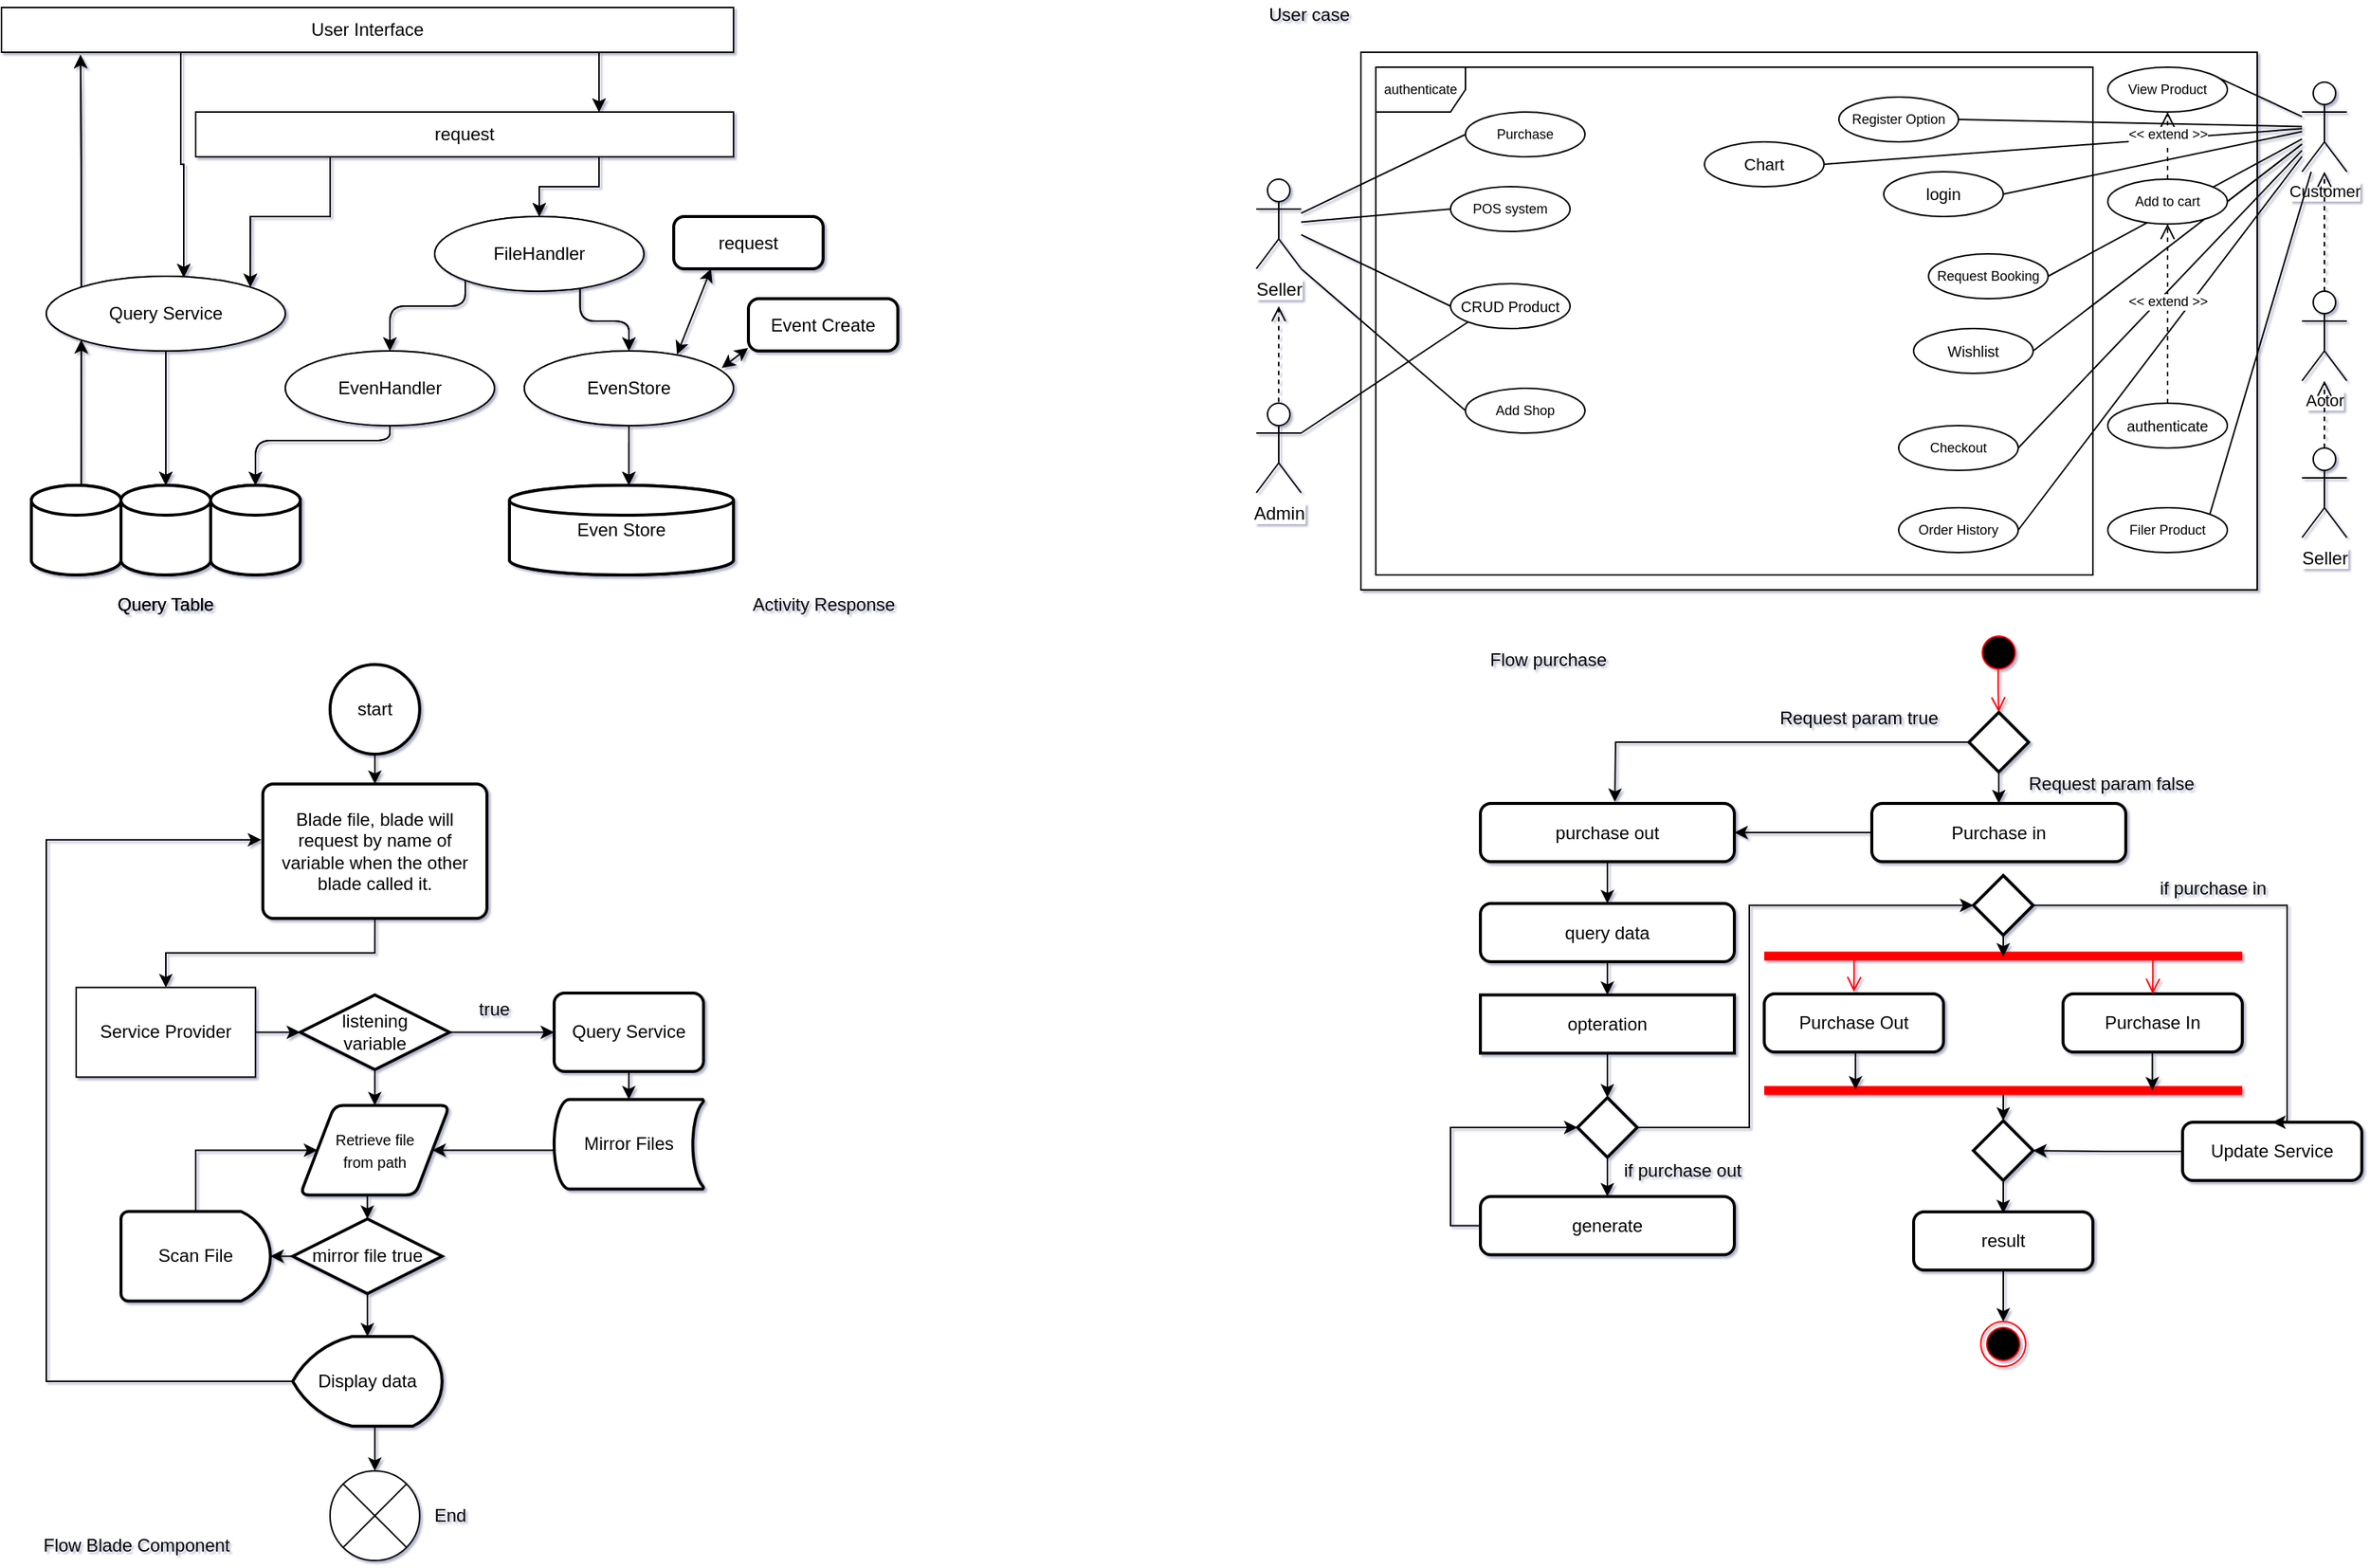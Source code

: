 <mxfile version="13.3.4" type="github" pages="2">
  <diagram id="BKTEssdF6qr65OEh8YFK" name="Page-1">
    <mxGraphModel dx="2212" dy="1290" grid="1" gridSize="10" guides="1" tooltips="1" connect="1" arrows="1" fold="1" page="1" pageScale="1" pageWidth="850" pageHeight="1100" math="0" shadow="1">
      <root>
        <mxCell id="0" />
        <mxCell id="1" parent="0" />
        <mxCell id="OPOUw2QIjI7Iy3AGO7ah-33" style="edgeStyle=orthogonalEdgeStyle;rounded=0;orthogonalLoop=1;jettySize=auto;html=1;exitX=0.75;exitY=1;exitDx=0;exitDy=0;entryX=0.75;entryY=0;entryDx=0;entryDy=0;" parent="1" source="OPOUw2QIjI7Iy3AGO7ah-2" target="OPOUw2QIjI7Iy3AGO7ah-3" edge="1">
          <mxGeometry relative="1" as="geometry">
            <Array as="points">
              <mxPoint x="440" y="70" />
            </Array>
          </mxGeometry>
        </mxCell>
        <mxCell id="OPOUw2QIjI7Iy3AGO7ah-38" style="edgeStyle=orthogonalEdgeStyle;rounded=0;orthogonalLoop=1;jettySize=auto;html=1;entryX=0.575;entryY=0.016;entryDx=0;entryDy=0;entryPerimeter=0;" parent="1" target="OPOUw2QIjI7Iy3AGO7ah-9" edge="1">
          <mxGeometry relative="1" as="geometry">
            <mxPoint x="160" y="70" as="sourcePoint" />
            <Array as="points">
              <mxPoint x="160" y="145" />
              <mxPoint x="162" y="145" />
            </Array>
          </mxGeometry>
        </mxCell>
        <mxCell id="OPOUw2QIjI7Iy3AGO7ah-2" value="User Interface" style="rounded=0;whiteSpace=wrap;html=1;" parent="1" vertex="1">
          <mxGeometry x="40" y="40" width="490" height="30" as="geometry" />
        </mxCell>
        <mxCell id="OPOUw2QIjI7Iy3AGO7ah-11" style="edgeStyle=orthogonalEdgeStyle;rounded=0;orthogonalLoop=1;jettySize=auto;html=1;exitX=0.25;exitY=1;exitDx=0;exitDy=0;entryX=1;entryY=0;entryDx=0;entryDy=0;" parent="1" source="OPOUw2QIjI7Iy3AGO7ah-3" target="OPOUw2QIjI7Iy3AGO7ah-9" edge="1">
          <mxGeometry relative="1" as="geometry" />
        </mxCell>
        <mxCell id="OPOUw2QIjI7Iy3AGO7ah-12" style="edgeStyle=orthogonalEdgeStyle;rounded=0;orthogonalLoop=1;jettySize=auto;html=1;exitX=0.75;exitY=1;exitDx=0;exitDy=0;entryX=0.5;entryY=0;entryDx=0;entryDy=0;" parent="1" source="OPOUw2QIjI7Iy3AGO7ah-3" target="OPOUw2QIjI7Iy3AGO7ah-8" edge="1">
          <mxGeometry relative="1" as="geometry" />
        </mxCell>
        <mxCell id="OPOUw2QIjI7Iy3AGO7ah-3" value="request" style="rounded=0;whiteSpace=wrap;html=1;" parent="1" vertex="1">
          <mxGeometry x="170" y="110" width="360" height="30" as="geometry" />
        </mxCell>
        <mxCell id="OPOUw2QIjI7Iy3AGO7ah-8" value="FileHandler" style="ellipse;whiteSpace=wrap;html=1;" parent="1" vertex="1">
          <mxGeometry x="330" y="180" width="140" height="50" as="geometry" />
        </mxCell>
        <mxCell id="OPOUw2QIjI7Iy3AGO7ah-20" value="EvenStore" style="ellipse;whiteSpace=wrap;html=1;" parent="1" vertex="1">
          <mxGeometry x="390" y="270" width="140" height="50" as="geometry" />
        </mxCell>
        <mxCell id="OPOUw2QIjI7Iy3AGO7ah-23" value="EvenHandler" style="ellipse;whiteSpace=wrap;html=1;" parent="1" vertex="1">
          <mxGeometry x="230" y="270" width="140" height="50" as="geometry" />
        </mxCell>
        <mxCell id="OPOUw2QIjI7Iy3AGO7ah-36" style="edgeStyle=orthogonalEdgeStyle;rounded=0;orthogonalLoop=1;jettySize=auto;html=1;exitX=0.5;exitY=1;exitDx=0;exitDy=0;entryX=0.5;entryY=0;entryDx=0;entryDy=0;entryPerimeter=0;" parent="1" source="OPOUw2QIjI7Iy3AGO7ah-9" target="OPOUw2QIjI7Iy3AGO7ah-17" edge="1">
          <mxGeometry relative="1" as="geometry" />
        </mxCell>
        <mxCell id="OPOUw2QIjI7Iy3AGO7ah-40" style="edgeStyle=orthogonalEdgeStyle;rounded=0;orthogonalLoop=1;jettySize=auto;html=1;exitX=0;exitY=0;exitDx=0;exitDy=0;entryX=0.108;entryY=1.056;entryDx=0;entryDy=0;entryPerimeter=0;" parent="1" source="OPOUw2QIjI7Iy3AGO7ah-9" target="OPOUw2QIjI7Iy3AGO7ah-2" edge="1">
          <mxGeometry relative="1" as="geometry" />
        </mxCell>
        <mxCell id="OPOUw2QIjI7Iy3AGO7ah-9" value="Query Service" style="ellipse;whiteSpace=wrap;html=1;" parent="1" vertex="1">
          <mxGeometry x="70" y="220" width="160" height="50" as="geometry" />
        </mxCell>
        <mxCell id="OPOUw2QIjI7Iy3AGO7ah-15" value="Even Store" style="strokeWidth=2;html=1;shape=mxgraph.flowchart.database;whiteSpace=wrap;" parent="1" vertex="1">
          <mxGeometry x="380" y="360" width="150" height="60" as="geometry" />
        </mxCell>
        <mxCell id="OPOUw2QIjI7Iy3AGO7ah-39" style="edgeStyle=orthogonalEdgeStyle;rounded=0;orthogonalLoop=1;jettySize=auto;html=1;exitX=0.5;exitY=0;exitDx=0;exitDy=0;exitPerimeter=0;entryX=0;entryY=1;entryDx=0;entryDy=0;" parent="1" source="OPOUw2QIjI7Iy3AGO7ah-16" target="OPOUw2QIjI7Iy3AGO7ah-9" edge="1">
          <mxGeometry relative="1" as="geometry">
            <Array as="points">
              <mxPoint x="93" y="360" />
            </Array>
          </mxGeometry>
        </mxCell>
        <mxCell id="OPOUw2QIjI7Iy3AGO7ah-16" value="" style="strokeWidth=2;html=1;shape=mxgraph.flowchart.database;whiteSpace=wrap;" parent="1" vertex="1">
          <mxGeometry x="60" y="360" width="60" height="60" as="geometry" />
        </mxCell>
        <mxCell id="OPOUw2QIjI7Iy3AGO7ah-17" value="" style="strokeWidth=2;html=1;shape=mxgraph.flowchart.database;whiteSpace=wrap;" parent="1" vertex="1">
          <mxGeometry x="120" y="360" width="60" height="60" as="geometry" />
        </mxCell>
        <mxCell id="OPOUw2QIjI7Iy3AGO7ah-19" value="" style="strokeWidth=2;html=1;shape=mxgraph.flowchart.database;whiteSpace=wrap;" parent="1" vertex="1">
          <mxGeometry x="180" y="360" width="60" height="60" as="geometry" />
        </mxCell>
        <mxCell id="OPOUw2QIjI7Iy3AGO7ah-28" value="" style="edgeStyle=segmentEdgeStyle;endArrow=classic;html=1;exitX=0.5;exitY=1;exitDx=0;exitDy=0;entryX=0.5;entryY=0;entryDx=0;entryDy=0;entryPerimeter=0;" parent="1" source="OPOUw2QIjI7Iy3AGO7ah-23" target="OPOUw2QIjI7Iy3AGO7ah-19" edge="1">
          <mxGeometry width="50" height="50" relative="1" as="geometry">
            <mxPoint x="245" y="400" as="sourcePoint" />
            <mxPoint x="200" y="350" as="targetPoint" />
            <Array as="points">
              <mxPoint x="300" y="330" />
              <mxPoint x="210" y="330" />
            </Array>
          </mxGeometry>
        </mxCell>
        <mxCell id="OPOUw2QIjI7Iy3AGO7ah-29" value="" style="edgeStyle=segmentEdgeStyle;endArrow=classic;html=1;exitX=0.5;exitY=1;exitDx=0;exitDy=0;entryX=0.533;entryY=0;entryDx=0;entryDy=0;entryPerimeter=0;" parent="1" source="OPOUw2QIjI7Iy3AGO7ah-20" target="OPOUw2QIjI7Iy3AGO7ah-15" edge="1">
          <mxGeometry width="50" height="50" relative="1" as="geometry">
            <mxPoint x="375" y="330" as="sourcePoint" />
            <mxPoint x="470" y="350" as="targetPoint" />
            <Array as="points" />
          </mxGeometry>
        </mxCell>
        <mxCell id="OPOUw2QIjI7Iy3AGO7ah-31" value="" style="edgeStyle=segmentEdgeStyle;endArrow=classic;html=1;exitX=0.695;exitY=0.967;exitDx=0;exitDy=0;entryX=0.5;entryY=0;entryDx=0;entryDy=0;exitPerimeter=0;" parent="1" source="OPOUw2QIjI7Iy3AGO7ah-8" target="OPOUw2QIjI7Iy3AGO7ah-20" edge="1">
          <mxGeometry width="50" height="50" relative="1" as="geometry">
            <mxPoint x="590" y="130" as="sourcePoint" />
            <mxPoint x="590" y="230" as="targetPoint" />
            <Array as="points">
              <mxPoint x="427" y="250" />
              <mxPoint x="460" y="250" />
            </Array>
          </mxGeometry>
        </mxCell>
        <mxCell id="OPOUw2QIjI7Iy3AGO7ah-32" value="" style="edgeStyle=segmentEdgeStyle;endArrow=classic;html=1;exitX=0;exitY=1;exitDx=0;exitDy=0;entryX=0.5;entryY=0;entryDx=0;entryDy=0;" parent="1" source="OPOUw2QIjI7Iy3AGO7ah-8" target="OPOUw2QIjI7Iy3AGO7ah-23" edge="1">
          <mxGeometry width="50" height="50" relative="1" as="geometry">
            <mxPoint x="420" y="230" as="sourcePoint" />
            <mxPoint x="420" y="330" as="targetPoint" />
            <Array as="points">
              <mxPoint x="350" y="240" />
              <mxPoint x="300" y="240" />
            </Array>
          </mxGeometry>
        </mxCell>
        <mxCell id="OPOUw2QIjI7Iy3AGO7ah-41" value="Query Table" style="text;html=1;strokeColor=none;fillColor=none;align=center;verticalAlign=middle;whiteSpace=wrap;rounded=0;" parent="1" vertex="1">
          <mxGeometry x="110" y="430" width="80" height="20" as="geometry" />
        </mxCell>
        <mxCell id="YRMGGNUvjd1UCv-VyneW-2" value="" style="html=1;" vertex="1" parent="1">
          <mxGeometry x="950" y="70" width="600" height="360" as="geometry" />
        </mxCell>
        <mxCell id="YRMGGNUvjd1UCv-VyneW-3" value="" style="endArrow=none;html=1;fontSize=11;exitX=1;exitY=0.5;exitDx=0;exitDy=0;" edge="1" parent="1" source="YRMGGNUvjd1UCv-VyneW-64" target="YRMGGNUvjd1UCv-VyneW-72">
          <mxGeometry width="50" height="50" relative="1" as="geometry">
            <mxPoint x="1420.0" y="120" as="sourcePoint" />
            <mxPoint x="1590" y="120" as="targetPoint" />
          </mxGeometry>
        </mxCell>
        <mxCell id="YRMGGNUvjd1UCv-VyneW-4" value="authenticate" style="shape=umlFrame;whiteSpace=wrap;html=1;fontSize=9;" vertex="1" parent="1">
          <mxGeometry x="960" y="80" width="480" height="340" as="geometry" />
        </mxCell>
        <mxCell id="YRMGGNUvjd1UCv-VyneW-5" style="edgeStyle=orthogonalEdgeStyle;rounded=0;orthogonalLoop=1;jettySize=auto;html=1;exitX=0.75;exitY=1;exitDx=0;exitDy=0;entryX=0.75;entryY=0;entryDx=0;entryDy=0;" edge="1" parent="1" source="YRMGGNUvjd1UCv-VyneW-7" target="YRMGGNUvjd1UCv-VyneW-10">
          <mxGeometry relative="1" as="geometry">
            <Array as="points">
              <mxPoint x="440" y="70" />
            </Array>
          </mxGeometry>
        </mxCell>
        <mxCell id="YRMGGNUvjd1UCv-VyneW-6" style="edgeStyle=orthogonalEdgeStyle;rounded=0;orthogonalLoop=1;jettySize=auto;html=1;entryX=0.575;entryY=0.016;entryDx=0;entryDy=0;entryPerimeter=0;" edge="1" parent="1" target="YRMGGNUvjd1UCv-VyneW-16">
          <mxGeometry relative="1" as="geometry">
            <mxPoint x="160" y="70" as="sourcePoint" />
            <Array as="points">
              <mxPoint x="160" y="145" />
              <mxPoint x="162" y="145" />
            </Array>
          </mxGeometry>
        </mxCell>
        <mxCell id="YRMGGNUvjd1UCv-VyneW-7" value="User Interface" style="rounded=0;whiteSpace=wrap;html=1;" vertex="1" parent="1">
          <mxGeometry x="40" y="40" width="490" height="30" as="geometry" />
        </mxCell>
        <mxCell id="YRMGGNUvjd1UCv-VyneW-8" style="edgeStyle=orthogonalEdgeStyle;rounded=0;orthogonalLoop=1;jettySize=auto;html=1;exitX=0.25;exitY=1;exitDx=0;exitDy=0;entryX=1;entryY=0;entryDx=0;entryDy=0;" edge="1" parent="1" source="YRMGGNUvjd1UCv-VyneW-10" target="YRMGGNUvjd1UCv-VyneW-16">
          <mxGeometry relative="1" as="geometry" />
        </mxCell>
        <mxCell id="YRMGGNUvjd1UCv-VyneW-9" style="edgeStyle=orthogonalEdgeStyle;rounded=0;orthogonalLoop=1;jettySize=auto;html=1;exitX=0.75;exitY=1;exitDx=0;exitDy=0;entryX=0.5;entryY=0;entryDx=0;entryDy=0;" edge="1" parent="1" source="YRMGGNUvjd1UCv-VyneW-10" target="YRMGGNUvjd1UCv-VyneW-11">
          <mxGeometry relative="1" as="geometry" />
        </mxCell>
        <mxCell id="YRMGGNUvjd1UCv-VyneW-10" value="request" style="rounded=0;whiteSpace=wrap;html=1;" vertex="1" parent="1">
          <mxGeometry x="170" y="110" width="360" height="30" as="geometry" />
        </mxCell>
        <mxCell id="YRMGGNUvjd1UCv-VyneW-11" value="FileHandler" style="ellipse;whiteSpace=wrap;html=1;" vertex="1" parent="1">
          <mxGeometry x="330" y="180" width="140" height="50" as="geometry" />
        </mxCell>
        <mxCell id="YRMGGNUvjd1UCv-VyneW-12" value="EvenStore" style="ellipse;whiteSpace=wrap;html=1;" vertex="1" parent="1">
          <mxGeometry x="390" y="270" width="140" height="50" as="geometry" />
        </mxCell>
        <mxCell id="YRMGGNUvjd1UCv-VyneW-13" value="EvenHandler" style="ellipse;whiteSpace=wrap;html=1;" vertex="1" parent="1">
          <mxGeometry x="230" y="270" width="140" height="50" as="geometry" />
        </mxCell>
        <mxCell id="YRMGGNUvjd1UCv-VyneW-14" style="edgeStyle=orthogonalEdgeStyle;rounded=0;orthogonalLoop=1;jettySize=auto;html=1;exitX=0.5;exitY=1;exitDx=0;exitDy=0;entryX=0.5;entryY=0;entryDx=0;entryDy=0;entryPerimeter=0;" edge="1" parent="1" source="YRMGGNUvjd1UCv-VyneW-16" target="YRMGGNUvjd1UCv-VyneW-20">
          <mxGeometry relative="1" as="geometry" />
        </mxCell>
        <mxCell id="YRMGGNUvjd1UCv-VyneW-15" style="edgeStyle=orthogonalEdgeStyle;rounded=0;orthogonalLoop=1;jettySize=auto;html=1;exitX=0;exitY=0;exitDx=0;exitDy=0;entryX=0.108;entryY=1.056;entryDx=0;entryDy=0;entryPerimeter=0;" edge="1" parent="1" source="YRMGGNUvjd1UCv-VyneW-16" target="YRMGGNUvjd1UCv-VyneW-7">
          <mxGeometry relative="1" as="geometry" />
        </mxCell>
        <mxCell id="YRMGGNUvjd1UCv-VyneW-16" value="Query Service" style="ellipse;whiteSpace=wrap;html=1;" vertex="1" parent="1">
          <mxGeometry x="70" y="220" width="160" height="50" as="geometry" />
        </mxCell>
        <mxCell id="YRMGGNUvjd1UCv-VyneW-17" value="Even Store" style="strokeWidth=2;html=1;shape=mxgraph.flowchart.database;whiteSpace=wrap;" vertex="1" parent="1">
          <mxGeometry x="380" y="360" width="150" height="60" as="geometry" />
        </mxCell>
        <mxCell id="YRMGGNUvjd1UCv-VyneW-18" style="edgeStyle=orthogonalEdgeStyle;rounded=0;orthogonalLoop=1;jettySize=auto;html=1;exitX=0.5;exitY=0;exitDx=0;exitDy=0;exitPerimeter=0;entryX=0;entryY=1;entryDx=0;entryDy=0;" edge="1" parent="1" source="YRMGGNUvjd1UCv-VyneW-19" target="YRMGGNUvjd1UCv-VyneW-16">
          <mxGeometry relative="1" as="geometry">
            <Array as="points">
              <mxPoint x="93" y="360" />
            </Array>
          </mxGeometry>
        </mxCell>
        <mxCell id="YRMGGNUvjd1UCv-VyneW-19" value="" style="strokeWidth=2;html=1;shape=mxgraph.flowchart.database;whiteSpace=wrap;" vertex="1" parent="1">
          <mxGeometry x="60" y="360" width="60" height="60" as="geometry" />
        </mxCell>
        <mxCell id="YRMGGNUvjd1UCv-VyneW-20" value="" style="strokeWidth=2;html=1;shape=mxgraph.flowchart.database;whiteSpace=wrap;" vertex="1" parent="1">
          <mxGeometry x="120" y="360" width="60" height="60" as="geometry" />
        </mxCell>
        <mxCell id="YRMGGNUvjd1UCv-VyneW-21" value="" style="strokeWidth=2;html=1;shape=mxgraph.flowchart.database;whiteSpace=wrap;" vertex="1" parent="1">
          <mxGeometry x="180" y="360" width="60" height="60" as="geometry" />
        </mxCell>
        <mxCell id="YRMGGNUvjd1UCv-VyneW-22" value="" style="edgeStyle=segmentEdgeStyle;endArrow=classic;html=1;exitX=0.5;exitY=1;exitDx=0;exitDy=0;entryX=0.5;entryY=0;entryDx=0;entryDy=0;entryPerimeter=0;" edge="1" parent="1" source="YRMGGNUvjd1UCv-VyneW-13" target="YRMGGNUvjd1UCv-VyneW-21">
          <mxGeometry width="50" height="50" relative="1" as="geometry">
            <mxPoint x="245" y="400" as="sourcePoint" />
            <mxPoint x="200" y="350" as="targetPoint" />
            <Array as="points">
              <mxPoint x="300" y="330" />
              <mxPoint x="210" y="330" />
            </Array>
          </mxGeometry>
        </mxCell>
        <mxCell id="YRMGGNUvjd1UCv-VyneW-23" value="" style="edgeStyle=segmentEdgeStyle;endArrow=classic;html=1;exitX=0.5;exitY=1;exitDx=0;exitDy=0;entryX=0.533;entryY=0;entryDx=0;entryDy=0;entryPerimeter=0;" edge="1" parent="1" source="YRMGGNUvjd1UCv-VyneW-12" target="YRMGGNUvjd1UCv-VyneW-17">
          <mxGeometry width="50" height="50" relative="1" as="geometry">
            <mxPoint x="375" y="330" as="sourcePoint" />
            <mxPoint x="470" y="350" as="targetPoint" />
            <Array as="points" />
          </mxGeometry>
        </mxCell>
        <mxCell id="YRMGGNUvjd1UCv-VyneW-24" value="" style="edgeStyle=segmentEdgeStyle;endArrow=classic;html=1;exitX=0.695;exitY=0.967;exitDx=0;exitDy=0;entryX=0.5;entryY=0;entryDx=0;entryDy=0;exitPerimeter=0;" edge="1" parent="1" source="YRMGGNUvjd1UCv-VyneW-11" target="YRMGGNUvjd1UCv-VyneW-12">
          <mxGeometry width="50" height="50" relative="1" as="geometry">
            <mxPoint x="590" y="130" as="sourcePoint" />
            <mxPoint x="590" y="230" as="targetPoint" />
            <Array as="points">
              <mxPoint x="427" y="250" />
              <mxPoint x="460" y="250" />
            </Array>
          </mxGeometry>
        </mxCell>
        <mxCell id="YRMGGNUvjd1UCv-VyneW-25" value="" style="edgeStyle=segmentEdgeStyle;endArrow=classic;html=1;exitX=0;exitY=1;exitDx=0;exitDy=0;entryX=0.5;entryY=0;entryDx=0;entryDy=0;" edge="1" parent="1" source="YRMGGNUvjd1UCv-VyneW-11" target="YRMGGNUvjd1UCv-VyneW-13">
          <mxGeometry width="50" height="50" relative="1" as="geometry">
            <mxPoint x="420" y="230" as="sourcePoint" />
            <mxPoint x="420" y="330" as="targetPoint" />
            <Array as="points">
              <mxPoint x="350" y="240" />
              <mxPoint x="300" y="240" />
            </Array>
          </mxGeometry>
        </mxCell>
        <mxCell id="YRMGGNUvjd1UCv-VyneW-26" value="Query Table" style="text;html=1;strokeColor=none;fillColor=none;align=center;verticalAlign=middle;whiteSpace=wrap;rounded=0;" vertex="1" parent="1">
          <mxGeometry x="110" y="430" width="80" height="20" as="geometry" />
        </mxCell>
        <mxCell id="YRMGGNUvjd1UCv-VyneW-27" value="Event Create" style="rounded=1;whiteSpace=wrap;html=1;absoluteArcSize=1;arcSize=14;strokeWidth=2;" vertex="1" parent="1">
          <mxGeometry x="540" y="235" width="100" height="35" as="geometry" />
        </mxCell>
        <mxCell id="YRMGGNUvjd1UCv-VyneW-28" value="request" style="rounded=1;whiteSpace=wrap;html=1;absoluteArcSize=1;arcSize=14;strokeWidth=2;" vertex="1" parent="1">
          <mxGeometry x="490" y="180" width="100" height="35" as="geometry" />
        </mxCell>
        <mxCell id="YRMGGNUvjd1UCv-VyneW-29" value="" style="endArrow=classic;startArrow=classic;html=1;entryX=0.25;entryY=1;entryDx=0;entryDy=0;exitX=0.73;exitY=0.047;exitDx=0;exitDy=0;exitPerimeter=0;" edge="1" parent="1" source="YRMGGNUvjd1UCv-VyneW-12" target="YRMGGNUvjd1UCv-VyneW-28">
          <mxGeometry width="50" height="50" relative="1" as="geometry">
            <mxPoint x="470" y="270" as="sourcePoint" />
            <mxPoint x="520" y="220" as="targetPoint" />
          </mxGeometry>
        </mxCell>
        <mxCell id="YRMGGNUvjd1UCv-VyneW-30" value="" style="endArrow=classic;startArrow=classic;html=1;entryX=-0.002;entryY=0.942;entryDx=0;entryDy=0;exitX=0.944;exitY=0.228;exitDx=0;exitDy=0;exitPerimeter=0;entryPerimeter=0;" edge="1" parent="1" source="YRMGGNUvjd1UCv-VyneW-12" target="YRMGGNUvjd1UCv-VyneW-27">
          <mxGeometry width="50" height="50" relative="1" as="geometry">
            <mxPoint x="520" y="327.35" as="sourcePoint" />
            <mxPoint x="542.8" y="270" as="targetPoint" />
          </mxGeometry>
        </mxCell>
        <mxCell id="YRMGGNUvjd1UCv-VyneW-31" style="edgeStyle=orthogonalEdgeStyle;rounded=0;orthogonalLoop=1;jettySize=auto;html=1;exitX=0.5;exitY=1;exitDx=0;exitDy=0;exitPerimeter=0;entryX=0.5;entryY=0;entryDx=0;entryDy=0;" edge="1" parent="1" source="YRMGGNUvjd1UCv-VyneW-32" target="YRMGGNUvjd1UCv-VyneW-34">
          <mxGeometry relative="1" as="geometry" />
        </mxCell>
        <mxCell id="YRMGGNUvjd1UCv-VyneW-32" value="start" style="strokeWidth=2;html=1;shape=mxgraph.flowchart.start_2;whiteSpace=wrap;" vertex="1" parent="1">
          <mxGeometry x="259.94" y="480" width="60" height="60" as="geometry" />
        </mxCell>
        <mxCell id="YRMGGNUvjd1UCv-VyneW-33" style="edgeStyle=orthogonalEdgeStyle;rounded=0;orthogonalLoop=1;jettySize=auto;html=1;exitX=0.5;exitY=1;exitDx=0;exitDy=0;entryX=0.5;entryY=0;entryDx=0;entryDy=0;" edge="1" parent="1" source="YRMGGNUvjd1UCv-VyneW-34" target="YRMGGNUvjd1UCv-VyneW-36">
          <mxGeometry relative="1" as="geometry" />
        </mxCell>
        <mxCell id="YRMGGNUvjd1UCv-VyneW-34" value="Blade file, blade will request by name of variable when the other blade called it." style="rounded=1;whiteSpace=wrap;html=1;absoluteArcSize=1;arcSize=14;strokeWidth=2;" vertex="1" parent="1">
          <mxGeometry x="214.94" y="560" width="150" height="90" as="geometry" />
        </mxCell>
        <mxCell id="YRMGGNUvjd1UCv-VyneW-35" style="edgeStyle=orthogonalEdgeStyle;rounded=0;orthogonalLoop=1;jettySize=auto;html=1;exitX=1;exitY=0.5;exitDx=0;exitDy=0;entryX=0;entryY=0.5;entryDx=0;entryDy=0;entryPerimeter=0;" edge="1" parent="1" source="YRMGGNUvjd1UCv-VyneW-36" target="YRMGGNUvjd1UCv-VyneW-39">
          <mxGeometry relative="1" as="geometry" />
        </mxCell>
        <mxCell id="YRMGGNUvjd1UCv-VyneW-36" value="Service Provider" style="rounded=0;whiteSpace=wrap;html=1;" vertex="1" parent="1">
          <mxGeometry x="90" y="696.25" width="120" height="60" as="geometry" />
        </mxCell>
        <mxCell id="YRMGGNUvjd1UCv-VyneW-37" style="edgeStyle=orthogonalEdgeStyle;rounded=0;orthogonalLoop=1;jettySize=auto;html=1;exitX=1;exitY=0.5;exitDx=0;exitDy=0;exitPerimeter=0;entryX=0;entryY=0.5;entryDx=0;entryDy=0;" edge="1" parent="1" source="YRMGGNUvjd1UCv-VyneW-39" target="YRMGGNUvjd1UCv-VyneW-41">
          <mxGeometry relative="1" as="geometry" />
        </mxCell>
        <mxCell id="YRMGGNUvjd1UCv-VyneW-38" style="edgeStyle=orthogonalEdgeStyle;rounded=0;orthogonalLoop=1;jettySize=auto;html=1;exitX=0.5;exitY=1;exitDx=0;exitDy=0;exitPerimeter=0;" edge="1" parent="1" source="YRMGGNUvjd1UCv-VyneW-39" target="YRMGGNUvjd1UCv-VyneW-44">
          <mxGeometry relative="1" as="geometry" />
        </mxCell>
        <mxCell id="YRMGGNUvjd1UCv-VyneW-39" value="listening&lt;br&gt;variable" style="strokeWidth=2;html=1;shape=mxgraph.flowchart.decision;whiteSpace=wrap;" vertex="1" parent="1">
          <mxGeometry x="239.94" y="701.25" width="100" height="50" as="geometry" />
        </mxCell>
        <mxCell id="YRMGGNUvjd1UCv-VyneW-40" style="edgeStyle=orthogonalEdgeStyle;rounded=0;orthogonalLoop=1;jettySize=auto;html=1;exitX=0.5;exitY=1;exitDx=0;exitDy=0;entryX=0.5;entryY=0;entryDx=0;entryDy=0;entryPerimeter=0;" edge="1" parent="1" source="YRMGGNUvjd1UCv-VyneW-41" target="YRMGGNUvjd1UCv-VyneW-46">
          <mxGeometry relative="1" as="geometry" />
        </mxCell>
        <mxCell id="YRMGGNUvjd1UCv-VyneW-41" value="Query Service" style="rounded=1;whiteSpace=wrap;html=1;absoluteArcSize=1;arcSize=14;strokeWidth=2;" vertex="1" parent="1">
          <mxGeometry x="409.94" y="700" width="100" height="52.5" as="geometry" />
        </mxCell>
        <mxCell id="YRMGGNUvjd1UCv-VyneW-42" value="true" style="text;html=1;strokeColor=none;fillColor=none;align=center;verticalAlign=middle;whiteSpace=wrap;rounded=0;" vertex="1" parent="1">
          <mxGeometry x="349.94" y="701.25" width="40" height="20" as="geometry" />
        </mxCell>
        <mxCell id="YRMGGNUvjd1UCv-VyneW-43" style="edgeStyle=orthogonalEdgeStyle;rounded=0;orthogonalLoop=1;jettySize=auto;html=1;exitX=0.5;exitY=1;exitDx=0;exitDy=0;entryX=0.5;entryY=0;entryDx=0;entryDy=0;entryPerimeter=0;" edge="1" parent="1" source="YRMGGNUvjd1UCv-VyneW-44" target="YRMGGNUvjd1UCv-VyneW-51">
          <mxGeometry relative="1" as="geometry" />
        </mxCell>
        <mxCell id="YRMGGNUvjd1UCv-VyneW-44" value="&lt;font style=&quot;font-size: 10px&quot;&gt;Retrieve file &lt;br&gt;from path&lt;/font&gt;" style="shape=parallelogram;html=1;strokeWidth=2;perimeter=parallelogramPerimeter;whiteSpace=wrap;rounded=1;arcSize=12;size=0.23;" vertex="1" parent="1">
          <mxGeometry x="239.94" y="775.25" width="100" height="60" as="geometry" />
        </mxCell>
        <mxCell id="YRMGGNUvjd1UCv-VyneW-45" style="edgeStyle=orthogonalEdgeStyle;rounded=0;orthogonalLoop=1;jettySize=auto;html=1;entryX=1;entryY=0.5;entryDx=0;entryDy=0;exitX=0.05;exitY=0.567;exitDx=0;exitDy=0;exitPerimeter=0;" edge="1" parent="1" source="YRMGGNUvjd1UCv-VyneW-46" target="YRMGGNUvjd1UCv-VyneW-44">
          <mxGeometry relative="1" as="geometry">
            <mxPoint x="404.94" y="805.25" as="sourcePoint" />
            <Array as="points" />
          </mxGeometry>
        </mxCell>
        <mxCell id="YRMGGNUvjd1UCv-VyneW-46" value="Mirror Files" style="strokeWidth=2;html=1;shape=mxgraph.flowchart.stored_data;whiteSpace=wrap;" vertex="1" parent="1">
          <mxGeometry x="409.94" y="771.25" width="100" height="60" as="geometry" />
        </mxCell>
        <mxCell id="YRMGGNUvjd1UCv-VyneW-47" style="edgeStyle=orthogonalEdgeStyle;rounded=0;orthogonalLoop=1;jettySize=auto;html=1;exitX=0.5;exitY=0;exitDx=0;exitDy=0;exitPerimeter=0;entryX=0;entryY=0.5;entryDx=0;entryDy=0;" edge="1" parent="1" source="YRMGGNUvjd1UCv-VyneW-48" target="YRMGGNUvjd1UCv-VyneW-44">
          <mxGeometry relative="1" as="geometry">
            <Array as="points">
              <mxPoint x="170" y="805" />
            </Array>
          </mxGeometry>
        </mxCell>
        <mxCell id="YRMGGNUvjd1UCv-VyneW-48" value="Scan File" style="strokeWidth=2;html=1;shape=mxgraph.flowchart.delay;whiteSpace=wrap;" vertex="1" parent="1">
          <mxGeometry x="120" y="846.25" width="100" height="60" as="geometry" />
        </mxCell>
        <mxCell id="YRMGGNUvjd1UCv-VyneW-49" style="edgeStyle=orthogonalEdgeStyle;rounded=0;orthogonalLoop=1;jettySize=auto;html=1;exitX=0;exitY=0.5;exitDx=0;exitDy=0;exitPerimeter=0;entryX=1;entryY=0.5;entryDx=0;entryDy=0;entryPerimeter=0;" edge="1" parent="1" source="YRMGGNUvjd1UCv-VyneW-51" target="YRMGGNUvjd1UCv-VyneW-48">
          <mxGeometry relative="1" as="geometry" />
        </mxCell>
        <mxCell id="YRMGGNUvjd1UCv-VyneW-50" style="edgeStyle=orthogonalEdgeStyle;rounded=0;orthogonalLoop=1;jettySize=auto;html=1;exitX=0.5;exitY=1;exitDx=0;exitDy=0;exitPerimeter=0;entryX=0.5;entryY=0;entryDx=0;entryDy=0;entryPerimeter=0;" edge="1" parent="1" source="YRMGGNUvjd1UCv-VyneW-51" target="YRMGGNUvjd1UCv-VyneW-55">
          <mxGeometry relative="1" as="geometry" />
        </mxCell>
        <mxCell id="YRMGGNUvjd1UCv-VyneW-51" value="mirror file true" style="strokeWidth=2;html=1;shape=mxgraph.flowchart.decision;whiteSpace=wrap;" vertex="1" parent="1">
          <mxGeometry x="234.94" y="851.25" width="100" height="50" as="geometry" />
        </mxCell>
        <mxCell id="YRMGGNUvjd1UCv-VyneW-52" value="" style="verticalLabelPosition=bottom;verticalAlign=top;html=1;shape=mxgraph.flowchart.or;" vertex="1" parent="1">
          <mxGeometry x="259.94" y="1020" width="60" height="60" as="geometry" />
        </mxCell>
        <mxCell id="YRMGGNUvjd1UCv-VyneW-53" style="edgeStyle=orthogonalEdgeStyle;rounded=0;orthogonalLoop=1;jettySize=auto;html=1;exitX=0;exitY=0.5;exitDx=0;exitDy=0;exitPerimeter=0;entryX=-0.007;entryY=0.415;entryDx=0;entryDy=0;entryPerimeter=0;" edge="1" parent="1" source="YRMGGNUvjd1UCv-VyneW-55" target="YRMGGNUvjd1UCv-VyneW-34">
          <mxGeometry relative="1" as="geometry">
            <Array as="points">
              <mxPoint x="70" y="960" />
              <mxPoint x="70" y="597" />
            </Array>
          </mxGeometry>
        </mxCell>
        <mxCell id="YRMGGNUvjd1UCv-VyneW-54" style="edgeStyle=orthogonalEdgeStyle;rounded=0;orthogonalLoop=1;jettySize=auto;html=1;exitX=0.5;exitY=1;exitDx=0;exitDy=0;exitPerimeter=0;entryX=0.5;entryY=0;entryDx=0;entryDy=0;entryPerimeter=0;" edge="1" parent="1" source="YRMGGNUvjd1UCv-VyneW-55" target="YRMGGNUvjd1UCv-VyneW-52">
          <mxGeometry relative="1" as="geometry" />
        </mxCell>
        <mxCell id="YRMGGNUvjd1UCv-VyneW-55" value="Display data" style="strokeWidth=2;html=1;shape=mxgraph.flowchart.display;whiteSpace=wrap;" vertex="1" parent="1">
          <mxGeometry x="234.94" y="930" width="100" height="60" as="geometry" />
        </mxCell>
        <mxCell id="YRMGGNUvjd1UCv-VyneW-56" value="End" style="text;html=1;align=center;verticalAlign=middle;resizable=0;points=[];autosize=1;" vertex="1" parent="1">
          <mxGeometry x="319.94" y="1040" width="40" height="20" as="geometry" />
        </mxCell>
        <mxCell id="YRMGGNUvjd1UCv-VyneW-57" value="Seller" style="shape=umlActor;verticalLabelPosition=bottom;labelBackgroundColor=#ffffff;verticalAlign=top;html=1;" vertex="1" parent="1">
          <mxGeometry x="880" y="155" width="30" height="60" as="geometry" />
        </mxCell>
        <mxCell id="YRMGGNUvjd1UCv-VyneW-58" value="Admin" style="shape=umlActor;verticalLabelPosition=bottom;labelBackgroundColor=#ffffff;verticalAlign=top;html=1;" vertex="1" parent="1">
          <mxGeometry x="880" y="305" width="30" height="60" as="geometry" />
        </mxCell>
        <mxCell id="YRMGGNUvjd1UCv-VyneW-59" value="" style="html=1;verticalAlign=bottom;endArrow=open;dashed=1;endSize=8;exitX=0.498;exitY=-0.012;exitDx=0;exitDy=0;exitPerimeter=0;" edge="1" parent="1" source="YRMGGNUvjd1UCv-VyneW-58">
          <mxGeometry relative="1" as="geometry">
            <mxPoint x="895" y="300" as="sourcePoint" />
            <mxPoint x="895" y="240" as="targetPoint" />
          </mxGeometry>
        </mxCell>
        <mxCell id="YRMGGNUvjd1UCv-VyneW-60" value="login" style="ellipse;whiteSpace=wrap;html=1;fontSize=11;" vertex="1" parent="1">
          <mxGeometry x="1300" y="150" width="80" height="30" as="geometry" />
        </mxCell>
        <mxCell id="YRMGGNUvjd1UCv-VyneW-61" value="CRUD Product" style="ellipse;whiteSpace=wrap;html=1;fontSize=10;" vertex="1" parent="1">
          <mxGeometry x="1010" y="225" width="80" height="30" as="geometry" />
        </mxCell>
        <mxCell id="YRMGGNUvjd1UCv-VyneW-62" value="Filer Product" style="ellipse;whiteSpace=wrap;html=1;fontSize=9;" vertex="1" parent="1">
          <mxGeometry x="1450" y="375" width="80" height="30" as="geometry" />
        </mxCell>
        <mxCell id="YRMGGNUvjd1UCv-VyneW-63" value="Register Option" style="ellipse;whiteSpace=wrap;html=1;fontSize=9;" vertex="1" parent="1">
          <mxGeometry x="1270" y="100" width="80" height="30" as="geometry" />
        </mxCell>
        <mxCell id="YRMGGNUvjd1UCv-VyneW-64" value="Request Booking" style="ellipse;whiteSpace=wrap;html=1;fontSize=9;" vertex="1" parent="1">
          <mxGeometry x="1330" y="205" width="80" height="30" as="geometry" />
        </mxCell>
        <mxCell id="YRMGGNUvjd1UCv-VyneW-65" value="Chart" style="ellipse;whiteSpace=wrap;html=1;fontSize=11;" vertex="1" parent="1">
          <mxGeometry x="1180" y="130" width="80" height="30" as="geometry" />
        </mxCell>
        <mxCell id="YRMGGNUvjd1UCv-VyneW-66" value="Wishlist" style="ellipse;whiteSpace=wrap;html=1;fontSize=10;" vertex="1" parent="1">
          <mxGeometry x="1320" y="255" width="80" height="30" as="geometry" />
        </mxCell>
        <mxCell id="YRMGGNUvjd1UCv-VyneW-67" value="Order History" style="ellipse;whiteSpace=wrap;html=1;fontSize=9;" vertex="1" parent="1">
          <mxGeometry x="1310" y="375" width="80" height="30" as="geometry" />
        </mxCell>
        <mxCell id="YRMGGNUvjd1UCv-VyneW-68" value="Add Shop" style="ellipse;whiteSpace=wrap;html=1;fontSize=9;" vertex="1" parent="1">
          <mxGeometry x="1020" y="295" width="80" height="30" as="geometry" />
        </mxCell>
        <mxCell id="YRMGGNUvjd1UCv-VyneW-69" value="Checkout" style="ellipse;whiteSpace=wrap;html=1;fontSize=9;" vertex="1" parent="1">
          <mxGeometry x="1310" y="320" width="80" height="30" as="geometry" />
        </mxCell>
        <mxCell id="YRMGGNUvjd1UCv-VyneW-70" value="POS system" style="ellipse;whiteSpace=wrap;html=1;fontSize=9;" vertex="1" parent="1">
          <mxGeometry x="1010" y="160" width="80" height="30" as="geometry" />
        </mxCell>
        <mxCell id="YRMGGNUvjd1UCv-VyneW-71" value="Purchase" style="ellipse;whiteSpace=wrap;html=1;fontSize=9;" vertex="1" parent="1">
          <mxGeometry x="1020" y="110" width="80" height="30" as="geometry" />
        </mxCell>
        <mxCell id="YRMGGNUvjd1UCv-VyneW-72" value="Customer" style="shape=umlActor;verticalLabelPosition=bottom;labelBackgroundColor=#ffffff;verticalAlign=top;html=1;fontSize=11;" vertex="1" parent="1">
          <mxGeometry x="1580" y="90" width="30" height="60" as="geometry" />
        </mxCell>
        <mxCell id="YRMGGNUvjd1UCv-VyneW-73" value="Actor" style="shape=umlActor;verticalLabelPosition=bottom;labelBackgroundColor=#ffffff;verticalAlign=top;html=1;fontSize=11;" vertex="1" parent="1">
          <mxGeometry x="1580" y="230" width="30" height="60" as="geometry" />
        </mxCell>
        <mxCell id="YRMGGNUvjd1UCv-VyneW-74" value="Seller" style="shape=umlActor;verticalLabelPosition=bottom;labelBackgroundColor=#ffffff;verticalAlign=top;html=1;" vertex="1" parent="1">
          <mxGeometry x="1580" y="335" width="30" height="60" as="geometry" />
        </mxCell>
        <mxCell id="YRMGGNUvjd1UCv-VyneW-75" value="" style="html=1;verticalAlign=bottom;endArrow=open;dashed=1;endSize=8;" edge="1" parent="1" source="YRMGGNUvjd1UCv-VyneW-74" target="YRMGGNUvjd1UCv-VyneW-73">
          <mxGeometry relative="1" as="geometry">
            <mxPoint x="1630" y="384.28" as="sourcePoint" />
            <mxPoint x="1630.06" y="320" as="targetPoint" />
          </mxGeometry>
        </mxCell>
        <mxCell id="YRMGGNUvjd1UCv-VyneW-76" value="" style="html=1;verticalAlign=bottom;endArrow=open;dashed=1;endSize=8;exitX=0.5;exitY=0;exitDx=0;exitDy=0;exitPerimeter=0;" edge="1" parent="1" source="YRMGGNUvjd1UCv-VyneW-73" target="YRMGGNUvjd1UCv-VyneW-72">
          <mxGeometry relative="1" as="geometry">
            <mxPoint x="1594.83" y="225" as="sourcePoint" />
            <mxPoint x="1594.83" y="180" as="targetPoint" />
          </mxGeometry>
        </mxCell>
        <mxCell id="YRMGGNUvjd1UCv-VyneW-77" value="" style="endArrow=none;html=1;fontSize=11;entryX=0;entryY=0.5;entryDx=0;entryDy=0;" edge="1" parent="1" source="YRMGGNUvjd1UCv-VyneW-57" target="YRMGGNUvjd1UCv-VyneW-61">
          <mxGeometry width="50" height="50" relative="1" as="geometry">
            <mxPoint x="970" y="240" as="sourcePoint" />
            <mxPoint x="1020" y="190" as="targetPoint" />
          </mxGeometry>
        </mxCell>
        <mxCell id="YRMGGNUvjd1UCv-VyneW-78" value="" style="endArrow=none;html=1;fontSize=11;entryX=0;entryY=0.5;entryDx=0;entryDy=0;" edge="1" parent="1" source="YRMGGNUvjd1UCv-VyneW-57" target="YRMGGNUvjd1UCv-VyneW-70">
          <mxGeometry width="50" height="50" relative="1" as="geometry">
            <mxPoint x="920.0" y="187.174" as="sourcePoint" />
            <mxPoint x="1020.0" y="135" as="targetPoint" />
          </mxGeometry>
        </mxCell>
        <mxCell id="YRMGGNUvjd1UCv-VyneW-79" value="" style="endArrow=none;html=1;fontSize=11;entryX=0;entryY=0.5;entryDx=0;entryDy=0;" edge="1" parent="1" source="YRMGGNUvjd1UCv-VyneW-57" target="YRMGGNUvjd1UCv-VyneW-71">
          <mxGeometry width="50" height="50" relative="1" as="geometry">
            <mxPoint x="920.0" y="216.923" as="sourcePoint" />
            <mxPoint x="970.0" y="290.0" as="targetPoint" />
          </mxGeometry>
        </mxCell>
        <mxCell id="YRMGGNUvjd1UCv-VyneW-80" value="" style="endArrow=none;html=1;fontSize=11;entryX=0;entryY=0.5;entryDx=0;entryDy=0;exitX=1;exitY=1;exitDx=0;exitDy=0;exitPerimeter=0;" edge="1" parent="1" source="YRMGGNUvjd1UCv-VyneW-57" target="YRMGGNUvjd1UCv-VyneW-68">
          <mxGeometry width="50" height="50" relative="1" as="geometry">
            <mxPoint x="920.0" y="202.105" as="sourcePoint" />
            <mxPoint x="1000.0" y="240" as="targetPoint" />
          </mxGeometry>
        </mxCell>
        <mxCell id="YRMGGNUvjd1UCv-VyneW-81" value="" style="endArrow=none;html=1;fontSize=11;entryX=0;entryY=1;entryDx=0;entryDy=0;exitX=1;exitY=0.333;exitDx=0;exitDy=0;exitPerimeter=0;" edge="1" parent="1" source="YRMGGNUvjd1UCv-VyneW-58" target="YRMGGNUvjd1UCv-VyneW-61">
          <mxGeometry width="50" height="50" relative="1" as="geometry">
            <mxPoint x="920.0" y="225" as="sourcePoint" />
            <mxPoint x="1000.0" y="305.0" as="targetPoint" />
          </mxGeometry>
        </mxCell>
        <mxCell id="YRMGGNUvjd1UCv-VyneW-82" value="" style="endArrow=none;html=1;fontSize=11;exitX=1;exitY=0;exitDx=0;exitDy=0;" edge="1" parent="1" source="YRMGGNUvjd1UCv-VyneW-88" target="YRMGGNUvjd1UCv-VyneW-72">
          <mxGeometry width="50" height="50" relative="1" as="geometry">
            <mxPoint x="1173" y="419.39" as="sourcePoint" />
            <mxPoint x="1284.716" y="344.997" as="targetPoint" />
          </mxGeometry>
        </mxCell>
        <mxCell id="YRMGGNUvjd1UCv-VyneW-83" value="" style="endArrow=none;html=1;fontSize=11;exitX=1;exitY=0.5;exitDx=0;exitDy=0;" edge="1" parent="1" source="YRMGGNUvjd1UCv-VyneW-93" target="YRMGGNUvjd1UCv-VyneW-72">
          <mxGeometry width="50" height="50" relative="1" as="geometry">
            <mxPoint x="1528.284" y="164.393" as="sourcePoint" />
            <mxPoint x="1580" y="137" as="targetPoint" />
          </mxGeometry>
        </mxCell>
        <mxCell id="YRMGGNUvjd1UCv-VyneW-84" value="" style="endArrow=none;html=1;fontSize=11;exitX=1;exitY=0.5;exitDx=0;exitDy=0;" edge="1" parent="1" source="YRMGGNUvjd1UCv-VyneW-60" target="YRMGGNUvjd1UCv-VyneW-72">
          <mxGeometry width="50" height="50" relative="1" as="geometry">
            <mxPoint x="1540" y="225" as="sourcePoint" />
            <mxPoint x="1570" y="120" as="targetPoint" />
          </mxGeometry>
        </mxCell>
        <mxCell id="YRMGGNUvjd1UCv-VyneW-85" value="" style="endArrow=none;html=1;fontSize=11;exitX=1;exitY=0;exitDx=0;exitDy=0;" edge="1" parent="1" source="YRMGGNUvjd1UCv-VyneW-62" target="YRMGGNUvjd1UCv-VyneW-72">
          <mxGeometry width="50" height="50" relative="1" as="geometry">
            <mxPoint x="1540" y="210" as="sourcePoint" />
            <mxPoint x="1590" y="160" as="targetPoint" />
          </mxGeometry>
        </mxCell>
        <mxCell id="YRMGGNUvjd1UCv-VyneW-86" value="" style="endArrow=none;html=1;fontSize=11;exitX=1;exitY=0.5;exitDx=0;exitDy=0;" edge="1" parent="1" source="YRMGGNUvjd1UCv-VyneW-66" target="YRMGGNUvjd1UCv-VyneW-72">
          <mxGeometry width="50" height="50" relative="1" as="geometry">
            <mxPoint x="1420.0" y="290.0" as="sourcePoint" />
            <mxPoint x="1590" y="142.973" as="targetPoint" />
          </mxGeometry>
        </mxCell>
        <mxCell id="YRMGGNUvjd1UCv-VyneW-87" value="" style="endArrow=none;html=1;fontSize=11;exitX=1;exitY=0.5;exitDx=0;exitDy=0;" edge="1" parent="1" source="YRMGGNUvjd1UCv-VyneW-63" target="YRMGGNUvjd1UCv-VyneW-72">
          <mxGeometry width="50" height="50" relative="1" as="geometry">
            <mxPoint x="1420.0" y="350.0" as="sourcePoint" />
            <mxPoint x="1590" y="147.838" as="targetPoint" />
          </mxGeometry>
        </mxCell>
        <mxCell id="YRMGGNUvjd1UCv-VyneW-88" value="View Product" style="ellipse;whiteSpace=wrap;html=1;fontSize=9;" vertex="1" parent="1">
          <mxGeometry x="1450" y="80" width="80" height="30" as="geometry" />
        </mxCell>
        <mxCell id="YRMGGNUvjd1UCv-VyneW-89" value="" style="endArrow=none;html=1;fontSize=11;exitX=1;exitY=0.5;exitDx=0;exitDy=0;" edge="1" parent="1" source="YRMGGNUvjd1UCv-VyneW-65" target="YRMGGNUvjd1UCv-VyneW-72">
          <mxGeometry width="50" height="50" relative="1" as="geometry">
            <mxPoint x="1420.0" y="175" as="sourcePoint" />
            <mxPoint x="1590" y="133.649" as="targetPoint" />
          </mxGeometry>
        </mxCell>
        <mxCell id="YRMGGNUvjd1UCv-VyneW-90" value="" style="endArrow=none;html=1;fontSize=11;exitX=1;exitY=0.5;exitDx=0;exitDy=0;" edge="1" parent="1" source="YRMGGNUvjd1UCv-VyneW-69" target="YRMGGNUvjd1UCv-VyneW-72">
          <mxGeometry width="50" height="50" relative="1" as="geometry">
            <mxPoint x="1300" y="145" as="sourcePoint" />
            <mxPoint x="1580" y="120" as="targetPoint" />
          </mxGeometry>
        </mxCell>
        <mxCell id="YRMGGNUvjd1UCv-VyneW-91" value="" style="endArrow=none;html=1;fontSize=11;exitX=1;exitY=0.5;exitDx=0;exitDy=0;" edge="1" parent="1" source="YRMGGNUvjd1UCv-VyneW-67" target="YRMGGNUvjd1UCv-VyneW-72">
          <mxGeometry width="50" height="50" relative="1" as="geometry">
            <mxPoint x="1410.0" y="225" as="sourcePoint" />
            <mxPoint x="1580" y="128.514" as="targetPoint" />
          </mxGeometry>
        </mxCell>
        <mxCell id="YRMGGNUvjd1UCv-VyneW-92" value="authenticate" style="ellipse;whiteSpace=wrap;html=1;fontSize=10;" vertex="1" parent="1">
          <mxGeometry x="1450" y="305" width="80" height="30" as="geometry" />
        </mxCell>
        <mxCell id="YRMGGNUvjd1UCv-VyneW-93" value="Add to cart" style="ellipse;whiteSpace=wrap;html=1;fontSize=9;" vertex="1" parent="1">
          <mxGeometry x="1450" y="155" width="80" height="30" as="geometry" />
        </mxCell>
        <mxCell id="YRMGGNUvjd1UCv-VyneW-94" value="&amp;lt;&amp;lt; extend &amp;gt;&amp;gt;" style="html=1;verticalAlign=bottom;endArrow=open;dashed=1;endSize=8;fontSize=9;entryX=0.5;entryY=1;entryDx=0;entryDy=0;" edge="1" parent="1" source="YRMGGNUvjd1UCv-VyneW-93" target="YRMGGNUvjd1UCv-VyneW-88">
          <mxGeometry relative="1" as="geometry">
            <mxPoint x="1500" y="315.0" as="sourcePoint" />
            <mxPoint x="1500" y="195" as="targetPoint" />
          </mxGeometry>
        </mxCell>
        <mxCell id="YRMGGNUvjd1UCv-VyneW-95" value="&amp;lt;&amp;lt; extend &amp;gt;&amp;gt;" style="html=1;verticalAlign=bottom;endArrow=open;dashed=1;endSize=8;fontSize=9;exitX=0.5;exitY=0;exitDx=0;exitDy=0;" edge="1" parent="1" source="YRMGGNUvjd1UCv-VyneW-92" target="YRMGGNUvjd1UCv-VyneW-93">
          <mxGeometry relative="1" as="geometry">
            <mxPoint x="1530" y="280" as="sourcePoint" />
            <mxPoint x="1450" y="280" as="targetPoint" />
          </mxGeometry>
        </mxCell>
        <mxCell id="YRMGGNUvjd1UCv-VyneW-97" value="" style="ellipse;html=1;shape=startState;fillColor=#000000;strokeColor=#ff0000;" vertex="1" parent="1">
          <mxGeometry x="1362" y="457" width="30" height="30" as="geometry" />
        </mxCell>
        <mxCell id="YRMGGNUvjd1UCv-VyneW-98" value="" style="edgeStyle=orthogonalEdgeStyle;html=1;verticalAlign=bottom;endArrow=open;endSize=8;strokeColor=#ff0000;entryX=0.5;entryY=0;entryDx=0;entryDy=0;entryPerimeter=0;exitX=0.488;exitY=0.871;exitDx=0;exitDy=0;exitPerimeter=0;" edge="1" source="YRMGGNUvjd1UCv-VyneW-97" parent="1" target="YRMGGNUvjd1UCv-VyneW-99">
          <mxGeometry relative="1" as="geometry">
            <mxPoint x="1377" y="547" as="targetPoint" />
            <mxPoint x="1377" y="487" as="sourcePoint" />
          </mxGeometry>
        </mxCell>
        <mxCell id="YRMGGNUvjd1UCv-VyneW-101" style="edgeStyle=orthogonalEdgeStyle;rounded=0;orthogonalLoop=1;jettySize=auto;html=1;exitX=0.5;exitY=1;exitDx=0;exitDy=0;exitPerimeter=0;" edge="1" parent="1" source="YRMGGNUvjd1UCv-VyneW-99" target="YRMGGNUvjd1UCv-VyneW-100">
          <mxGeometry relative="1" as="geometry" />
        </mxCell>
        <mxCell id="YRMGGNUvjd1UCv-VyneW-133" value="" style="edgeStyle=orthogonalEdgeStyle;rounded=0;orthogonalLoop=1;jettySize=auto;html=1;" edge="1" parent="1" source="YRMGGNUvjd1UCv-VyneW-99">
          <mxGeometry relative="1" as="geometry">
            <mxPoint x="1120" y="572" as="targetPoint" />
          </mxGeometry>
        </mxCell>
        <mxCell id="YRMGGNUvjd1UCv-VyneW-99" value="" style="strokeWidth=2;html=1;shape=mxgraph.flowchart.decision;whiteSpace=wrap;" vertex="1" parent="1">
          <mxGeometry x="1357" y="512" width="40" height="40" as="geometry" />
        </mxCell>
        <mxCell id="YRMGGNUvjd1UCv-VyneW-135" value="" style="edgeStyle=orthogonalEdgeStyle;rounded=0;orthogonalLoop=1;jettySize=auto;html=1;entryX=1;entryY=0.5;entryDx=0;entryDy=0;" edge="1" parent="1" source="YRMGGNUvjd1UCv-VyneW-100" target="YRMGGNUvjd1UCv-VyneW-134">
          <mxGeometry relative="1" as="geometry">
            <mxPoint x="1267" y="592.5" as="targetPoint" />
          </mxGeometry>
        </mxCell>
        <mxCell id="YRMGGNUvjd1UCv-VyneW-100" value="Purchase in" style="rounded=1;whiteSpace=wrap;html=1;absoluteArcSize=1;arcSize=14;strokeWidth=2;" vertex="1" parent="1">
          <mxGeometry x="1292" y="573" width="170" height="39" as="geometry" />
        </mxCell>
        <mxCell id="YRMGGNUvjd1UCv-VyneW-139" value="" style="edgeStyle=orthogonalEdgeStyle;rounded=0;orthogonalLoop=1;jettySize=auto;html=1;" edge="1" parent="1" source="YRMGGNUvjd1UCv-VyneW-134" target="YRMGGNUvjd1UCv-VyneW-138">
          <mxGeometry relative="1" as="geometry" />
        </mxCell>
        <mxCell id="YRMGGNUvjd1UCv-VyneW-134" value="purchase out" style="rounded=1;whiteSpace=wrap;html=1;absoluteArcSize=1;arcSize=14;strokeWidth=2;" vertex="1" parent="1">
          <mxGeometry x="1030" y="573" width="170" height="39" as="geometry" />
        </mxCell>
        <mxCell id="YRMGGNUvjd1UCv-VyneW-141" value="" style="edgeStyle=orthogonalEdgeStyle;rounded=0;orthogonalLoop=1;jettySize=auto;html=1;" edge="1" parent="1" source="YRMGGNUvjd1UCv-VyneW-138" target="YRMGGNUvjd1UCv-VyneW-140">
          <mxGeometry relative="1" as="geometry" />
        </mxCell>
        <mxCell id="YRMGGNUvjd1UCv-VyneW-138" value="query data" style="rounded=1;whiteSpace=wrap;html=1;absoluteArcSize=1;arcSize=14;strokeWidth=2;" vertex="1" parent="1">
          <mxGeometry x="1030" y="640" width="170" height="39" as="geometry" />
        </mxCell>
        <mxCell id="YRMGGNUvjd1UCv-VyneW-147" style="edgeStyle=orthogonalEdgeStyle;rounded=0;orthogonalLoop=1;jettySize=auto;html=1;exitX=0.5;exitY=1;exitDx=0;exitDy=0;entryX=0.5;entryY=0;entryDx=0;entryDy=0;entryPerimeter=0;" edge="1" parent="1" source="YRMGGNUvjd1UCv-VyneW-140" target="YRMGGNUvjd1UCv-VyneW-142">
          <mxGeometry relative="1" as="geometry" />
        </mxCell>
        <mxCell id="YRMGGNUvjd1UCv-VyneW-140" value="opteration" style="rounded=0;whiteSpace=wrap;html=1;absoluteArcSize=1;arcSize=14;strokeWidth=2;" vertex="1" parent="1">
          <mxGeometry x="1030" y="701.25" width="170" height="39" as="geometry" />
        </mxCell>
        <mxCell id="YRMGGNUvjd1UCv-VyneW-106" value="Purchase In" style="rounded=1;whiteSpace=wrap;html=1;absoluteArcSize=1;arcSize=14;strokeWidth=2;" vertex="1" parent="1">
          <mxGeometry x="1420" y="700.5" width="120" height="39" as="geometry" />
        </mxCell>
        <mxCell id="YRMGGNUvjd1UCv-VyneW-172" style="edgeStyle=orthogonalEdgeStyle;rounded=0;orthogonalLoop=1;jettySize=auto;html=1;entryX=0.5;entryY=0;entryDx=0;entryDy=0;" edge="1" parent="1" source="YRMGGNUvjd1UCv-VyneW-119" target="YRMGGNUvjd1UCv-VyneW-171">
          <mxGeometry relative="1" as="geometry" />
        </mxCell>
        <mxCell id="YRMGGNUvjd1UCv-VyneW-119" value="result" style="rounded=1;whiteSpace=wrap;html=1;absoluteArcSize=1;arcSize=14;strokeWidth=2;" vertex="1" parent="1">
          <mxGeometry x="1320" y="846.5" width="120" height="39" as="geometry" />
        </mxCell>
        <mxCell id="YRMGGNUvjd1UCv-VyneW-170" style="edgeStyle=orthogonalEdgeStyle;rounded=0;orthogonalLoop=1;jettySize=auto;html=1;entryX=1;entryY=0.5;entryDx=0;entryDy=0;entryPerimeter=0;" edge="1" parent="1" source="YRMGGNUvjd1UCv-VyneW-130" target="YRMGGNUvjd1UCv-VyneW-121">
          <mxGeometry relative="1" as="geometry" />
        </mxCell>
        <mxCell id="YRMGGNUvjd1UCv-VyneW-130" value="Update Service" style="rounded=1;whiteSpace=wrap;html=1;absoluteArcSize=1;arcSize=14;strokeWidth=2;" vertex="1" parent="1">
          <mxGeometry x="1500" y="786.5" width="120" height="39" as="geometry" />
        </mxCell>
        <mxCell id="YRMGGNUvjd1UCv-VyneW-111" value="Purchase Out" style="rounded=1;whiteSpace=wrap;html=1;absoluteArcSize=1;arcSize=14;strokeWidth=2;" vertex="1" parent="1">
          <mxGeometry x="1220" y="700.5" width="120" height="39" as="geometry" />
        </mxCell>
        <mxCell id="YRMGGNUvjd1UCv-VyneW-109" value="" style="shape=line;html=1;strokeWidth=6;strokeColor=#ff0000;" vertex="1" parent="1">
          <mxGeometry x="1220" y="670.25" width="320" height="10" as="geometry" />
        </mxCell>
        <mxCell id="YRMGGNUvjd1UCv-VyneW-125" style="edgeStyle=orthogonalEdgeStyle;rounded=0;orthogonalLoop=1;jettySize=auto;html=1;exitX=0.5;exitY=0.45;exitDx=0;exitDy=0;exitPerimeter=0;entryX=0.5;entryY=0;entryDx=0;entryDy=0;entryPerimeter=0;" edge="1" parent="1" source="YRMGGNUvjd1UCv-VyneW-115" target="YRMGGNUvjd1UCv-VyneW-121">
          <mxGeometry relative="1" as="geometry">
            <Array as="points" />
          </mxGeometry>
        </mxCell>
        <mxCell id="YRMGGNUvjd1UCv-VyneW-115" value="" style="shape=line;html=1;strokeWidth=6;strokeColor=#ff0000;" vertex="1" parent="1">
          <mxGeometry x="1220" y="760.25" width="320" height="10" as="geometry" />
        </mxCell>
        <mxCell id="YRMGGNUvjd1UCv-VyneW-110" value="" style="edgeStyle=orthogonalEdgeStyle;html=1;verticalAlign=bottom;endArrow=open;endSize=8;strokeColor=#ff0000;exitX=0.188;exitY=0.5;exitDx=0;exitDy=0;exitPerimeter=0;" edge="1" source="YRMGGNUvjd1UCv-VyneW-109" parent="1">
          <mxGeometry relative="1" as="geometry">
            <mxPoint x="1280" y="699.25" as="targetPoint" />
          </mxGeometry>
        </mxCell>
        <mxCell id="YRMGGNUvjd1UCv-VyneW-114" value="" style="edgeStyle=orthogonalEdgeStyle;html=1;verticalAlign=bottom;endArrow=open;endSize=8;strokeColor=#ff0000;exitX=0.813;exitY=0.492;exitDx=0;exitDy=0;exitPerimeter=0;entryX=0.5;entryY=0;entryDx=0;entryDy=0;" edge="1" parent="1" source="YRMGGNUvjd1UCv-VyneW-109" target="YRMGGNUvjd1UCv-VyneW-106">
          <mxGeometry relative="1" as="geometry">
            <mxPoint x="1390" y="760.25" as="targetPoint" />
            <mxPoint x="1390" y="690.25" as="sourcePoint" />
          </mxGeometry>
        </mxCell>
        <mxCell id="YRMGGNUvjd1UCv-VyneW-118" value="" style="edgeStyle=orthogonalEdgeStyle;rounded=0;orthogonalLoop=1;jettySize=auto;html=1;entryX=0.191;entryY=0.438;entryDx=0;entryDy=0;entryPerimeter=0;exitX=0.509;exitY=1.01;exitDx=0;exitDy=0;exitPerimeter=0;" edge="1" parent="1" source="YRMGGNUvjd1UCv-VyneW-111" target="YRMGGNUvjd1UCv-VyneW-115">
          <mxGeometry relative="1" as="geometry">
            <mxPoint x="1281" y="749.25" as="targetPoint" />
            <Array as="points" />
          </mxGeometry>
        </mxCell>
        <mxCell id="YRMGGNUvjd1UCv-VyneW-120" value="" style="edgeStyle=orthogonalEdgeStyle;rounded=0;orthogonalLoop=1;jettySize=auto;html=1;entryX=0.812;entryY=0.494;entryDx=0;entryDy=0;entryPerimeter=0;" edge="1" parent="1" source="YRMGGNUvjd1UCv-VyneW-106" target="YRMGGNUvjd1UCv-VyneW-115">
          <mxGeometry relative="1" as="geometry">
            <mxPoint x="1490" y="759.25" as="targetPoint" />
            <Array as="points">
              <mxPoint x="1480" y="759.25" />
            </Array>
          </mxGeometry>
        </mxCell>
        <mxCell id="YRMGGNUvjd1UCv-VyneW-129" value="" style="edgeStyle=orthogonalEdgeStyle;rounded=0;orthogonalLoop=1;jettySize=auto;html=1;entryX=0.5;entryY=0.025;entryDx=0;entryDy=0;entryPerimeter=0;" edge="1" parent="1" source="YRMGGNUvjd1UCv-VyneW-121" target="YRMGGNUvjd1UCv-VyneW-119">
          <mxGeometry relative="1" as="geometry">
            <mxPoint x="1380" y="845.25" as="targetPoint" />
          </mxGeometry>
        </mxCell>
        <mxCell id="YRMGGNUvjd1UCv-VyneW-121" value="" style="strokeWidth=2;html=1;shape=mxgraph.flowchart.decision;whiteSpace=wrap;" vertex="1" parent="1">
          <mxGeometry x="1360" y="785.5" width="40" height="40" as="geometry" />
        </mxCell>
        <mxCell id="YRMGGNUvjd1UCv-VyneW-136" value="Request param true" style="text;html=1;align=center;verticalAlign=middle;resizable=0;points=[];autosize=1;" vertex="1" parent="1">
          <mxGeometry x="1223" y="506" width="120" height="20" as="geometry" />
        </mxCell>
        <mxCell id="YRMGGNUvjd1UCv-VyneW-137" value="Request param false" style="text;html=1;align=center;verticalAlign=middle;resizable=0;points=[];autosize=1;" vertex="1" parent="1">
          <mxGeometry x="1387" y="550" width="130" height="20" as="geometry" />
        </mxCell>
        <mxCell id="YRMGGNUvjd1UCv-VyneW-145" value="" style="edgeStyle=orthogonalEdgeStyle;rounded=0;orthogonalLoop=1;jettySize=auto;html=1;entryX=0.5;entryY=0;entryDx=0;entryDy=0;" edge="1" parent="1" source="YRMGGNUvjd1UCv-VyneW-142" target="YRMGGNUvjd1UCv-VyneW-146">
          <mxGeometry relative="1" as="geometry">
            <mxPoint x="1115" y="830" as="targetPoint" />
            <Array as="points" />
          </mxGeometry>
        </mxCell>
        <mxCell id="YRMGGNUvjd1UCv-VyneW-150" style="edgeStyle=orthogonalEdgeStyle;rounded=0;orthogonalLoop=1;jettySize=auto;html=1;exitX=1;exitY=0.5;exitDx=0;exitDy=0;exitPerimeter=0;entryX=0;entryY=0.5;entryDx=0;entryDy=0;entryPerimeter=0;" edge="1" parent="1" source="YRMGGNUvjd1UCv-VyneW-142" target="YRMGGNUvjd1UCv-VyneW-151">
          <mxGeometry relative="1" as="geometry">
            <mxPoint x="1230" y="670" as="targetPoint" />
            <Array as="points">
              <mxPoint x="1210" y="790" />
              <mxPoint x="1210" y="641" />
            </Array>
          </mxGeometry>
        </mxCell>
        <mxCell id="YRMGGNUvjd1UCv-VyneW-142" value="" style="strokeWidth=2;html=1;shape=mxgraph.flowchart.decision;whiteSpace=wrap;" vertex="1" parent="1">
          <mxGeometry x="1095" y="770" width="40" height="40" as="geometry" />
        </mxCell>
        <mxCell id="YRMGGNUvjd1UCv-VyneW-148" style="edgeStyle=orthogonalEdgeStyle;rounded=0;orthogonalLoop=1;jettySize=auto;html=1;entryX=0;entryY=0.5;entryDx=0;entryDy=0;entryPerimeter=0;exitX=0;exitY=0.5;exitDx=0;exitDy=0;" edge="1" parent="1" source="YRMGGNUvjd1UCv-VyneW-146" target="YRMGGNUvjd1UCv-VyneW-142">
          <mxGeometry relative="1" as="geometry" />
        </mxCell>
        <mxCell id="YRMGGNUvjd1UCv-VyneW-146" value="generate" style="rounded=1;whiteSpace=wrap;html=1;absoluteArcSize=1;arcSize=14;strokeWidth=2;" vertex="1" parent="1">
          <mxGeometry x="1030" y="836.25" width="170" height="39" as="geometry" />
        </mxCell>
        <mxCell id="YRMGGNUvjd1UCv-VyneW-149" value="if purchase out" style="text;html=1;align=center;verticalAlign=middle;resizable=0;points=[];autosize=1;" vertex="1" parent="1">
          <mxGeometry x="1120" y="809.25" width="90" height="20" as="geometry" />
        </mxCell>
        <mxCell id="YRMGGNUvjd1UCv-VyneW-167" style="edgeStyle=orthogonalEdgeStyle;rounded=0;orthogonalLoop=1;jettySize=auto;html=1;exitX=0.5;exitY=1;exitDx=0;exitDy=0;exitPerimeter=0;entryX=0.5;entryY=0.532;entryDx=0;entryDy=0;entryPerimeter=0;" edge="1" parent="1" source="YRMGGNUvjd1UCv-VyneW-151" target="YRMGGNUvjd1UCv-VyneW-109">
          <mxGeometry relative="1" as="geometry" />
        </mxCell>
        <mxCell id="YRMGGNUvjd1UCv-VyneW-168" style="edgeStyle=orthogonalEdgeStyle;rounded=0;orthogonalLoop=1;jettySize=auto;html=1;entryX=0.5;entryY=0;entryDx=0;entryDy=0;" edge="1" parent="1" source="YRMGGNUvjd1UCv-VyneW-151" target="YRMGGNUvjd1UCv-VyneW-130">
          <mxGeometry relative="1" as="geometry">
            <Array as="points">
              <mxPoint x="1570" y="641" />
            </Array>
          </mxGeometry>
        </mxCell>
        <mxCell id="YRMGGNUvjd1UCv-VyneW-151" value="" style="strokeWidth=2;html=1;shape=mxgraph.flowchart.decision;whiteSpace=wrap;" vertex="1" parent="1">
          <mxGeometry x="1360" y="621.25" width="40" height="40" as="geometry" />
        </mxCell>
        <mxCell id="YRMGGNUvjd1UCv-VyneW-169" value="if purchase in" style="text;html=1;align=center;verticalAlign=middle;resizable=0;points=[];autosize=1;" vertex="1" parent="1">
          <mxGeometry x="1475" y="620" width="90" height="20" as="geometry" />
        </mxCell>
        <mxCell id="YRMGGNUvjd1UCv-VyneW-171" value="" style="ellipse;html=1;shape=endState;fillColor=#000000;strokeColor=#ff0000;rounded=1;shadow=0;" vertex="1" parent="1">
          <mxGeometry x="1365" y="920" width="30" height="30" as="geometry" />
        </mxCell>
        <mxCell id="YRMGGNUvjd1UCv-VyneW-173" value="Flow purchase" style="text;html=1;align=center;verticalAlign=middle;resizable=0;points=[];autosize=1;" vertex="1" parent="1">
          <mxGeometry x="1030" y="467" width="90" height="20" as="geometry" />
        </mxCell>
        <mxCell id="YRMGGNUvjd1UCv-VyneW-174" value="User case" style="text;html=1;align=center;verticalAlign=middle;resizable=0;points=[];autosize=1;" vertex="1" parent="1">
          <mxGeometry x="880" y="35" width="70" height="20" as="geometry" />
        </mxCell>
        <mxCell id="YRMGGNUvjd1UCv-VyneW-175" value="Activity Response" style="text;html=1;align=center;verticalAlign=middle;resizable=0;points=[];autosize=1;" vertex="1" parent="1">
          <mxGeometry x="535" y="430" width="110" height="20" as="geometry" />
        </mxCell>
        <mxCell id="YRMGGNUvjd1UCv-VyneW-176" value="Flow Blade Component" style="text;html=1;align=center;verticalAlign=middle;resizable=0;points=[];autosize=1;" vertex="1" parent="1">
          <mxGeometry x="60" y="1060" width="140" height="20" as="geometry" />
        </mxCell>
      </root>
    </mxGraphModel>
  </diagram>
  <diagram id="S0aR54LQWZQ2x_PyATXb" name="Page-2">
    <mxGraphModel dx="1106" dy="413" grid="1" gridSize="10" guides="1" tooltips="1" connect="1" arrows="1" fold="1" page="1" pageScale="1" pageWidth="850" pageHeight="1100" math="0" shadow="0">
      <root>
        <mxCell id="hgFlTB9xdZB-NyhKWPaA-0" />
        <mxCell id="hgFlTB9xdZB-NyhKWPaA-1" parent="hgFlTB9xdZB-NyhKWPaA-0" />
      </root>
    </mxGraphModel>
  </diagram>
</mxfile>
